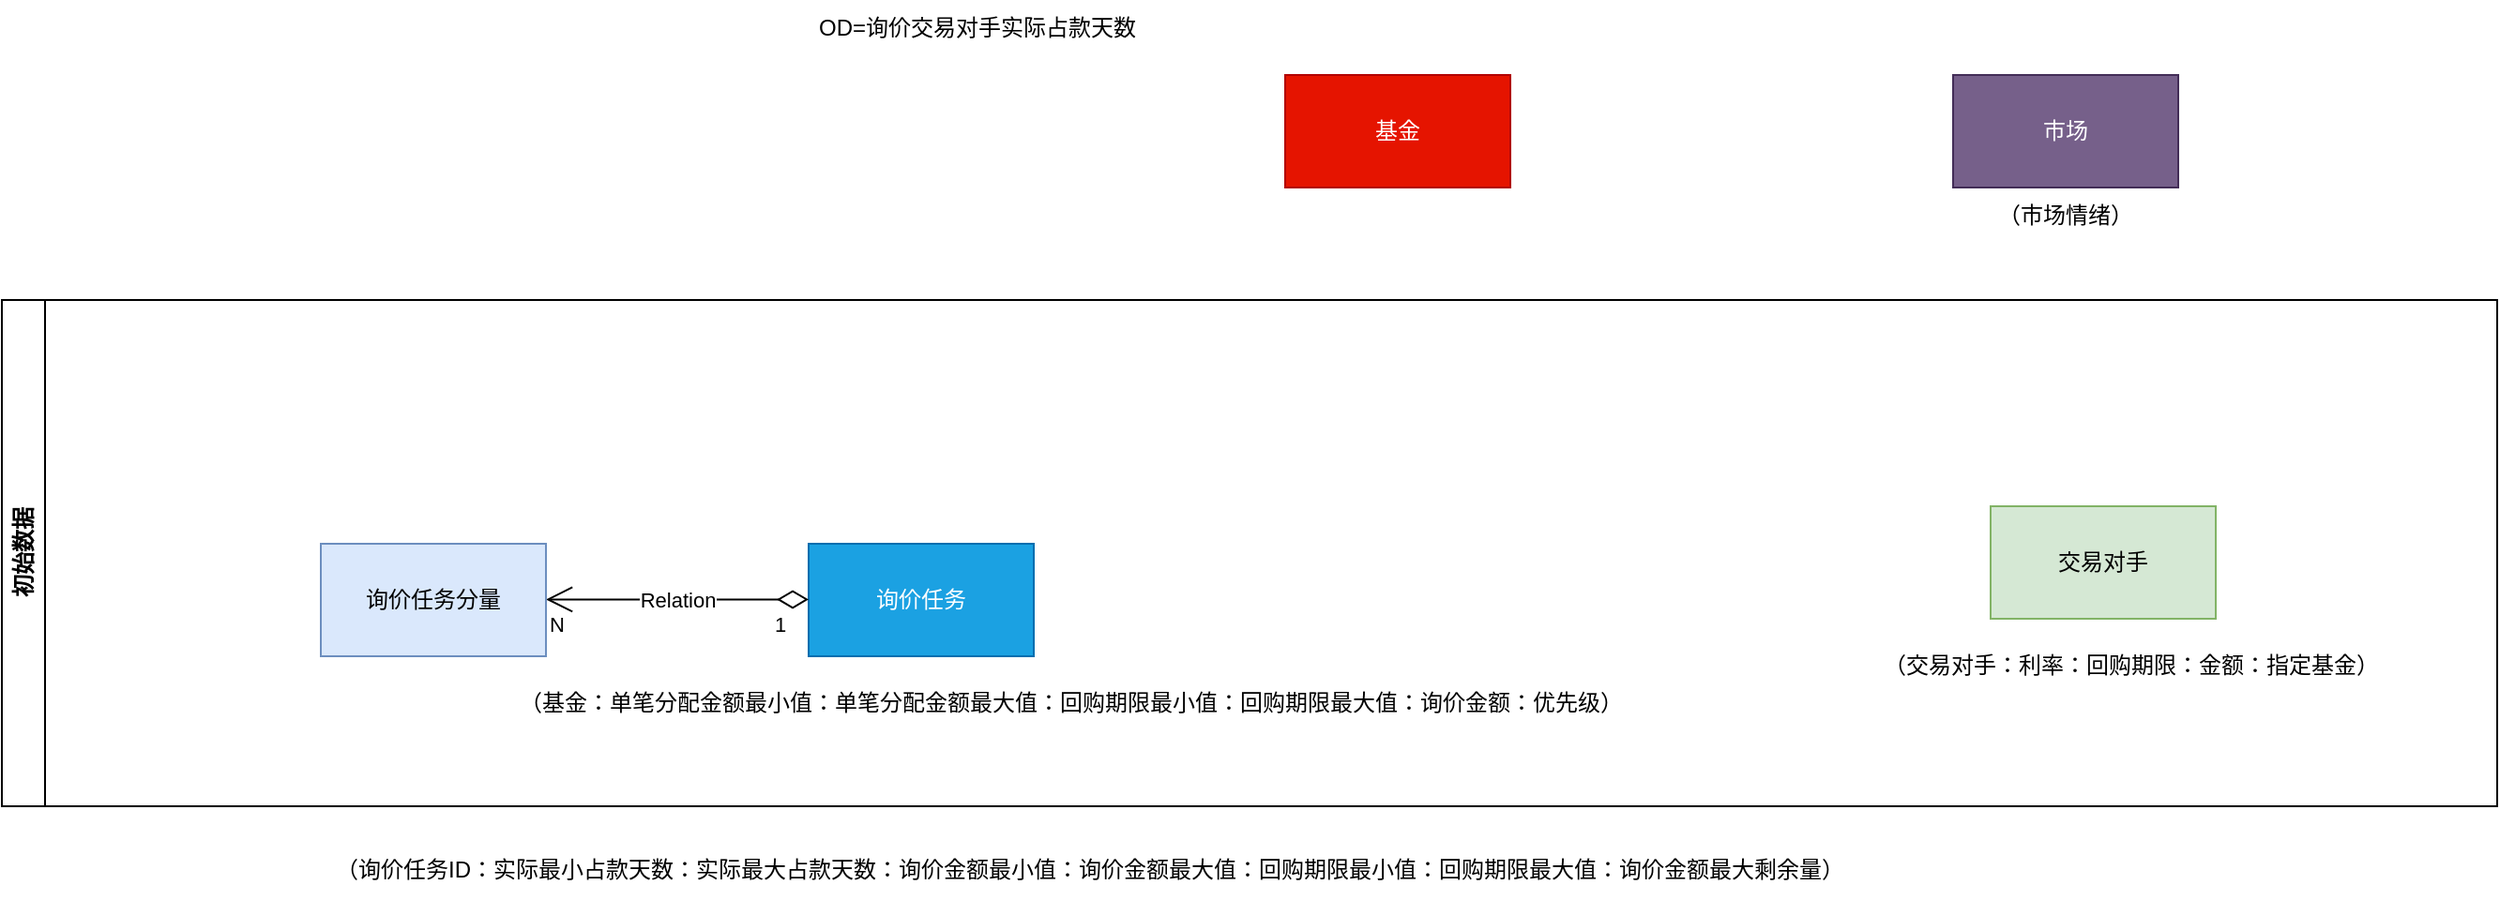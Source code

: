 <mxfile version="21.7.4" type="github">
  <diagram name="第 1 页" id="x_bTeJKKa33n8SwNwRoZ">
    <mxGraphModel dx="2555" dy="932" grid="1" gridSize="10" guides="1" tooltips="1" connect="1" arrows="1" fold="1" page="1" pageScale="1" pageWidth="827" pageHeight="1169" math="0" shadow="0">
      <root>
        <mxCell id="0" />
        <mxCell id="1" parent="0" />
        <mxCell id="mna81Xxy5MV_5b3Kb8om-2" value="OD=询价交易对手实际占款天数&lt;br&gt;" style="text;html=1;strokeColor=none;fillColor=none;align=center;verticalAlign=middle;whiteSpace=wrap;rounded=0;" vertex="1" parent="1">
          <mxGeometry x="80" y="120" width="220" height="30" as="geometry" />
        </mxCell>
        <mxCell id="mna81Xxy5MV_5b3Kb8om-3" value="询价任务" style="rounded=0;whiteSpace=wrap;html=1;fillColor=#1ba1e2;strokeColor=#006EAF;fontColor=#ffffff;" vertex="1" parent="1">
          <mxGeometry x="100" y="410" width="120" height="60" as="geometry" />
        </mxCell>
        <mxCell id="mna81Xxy5MV_5b3Kb8om-4" value="Relation" style="endArrow=open;html=1;endSize=12;startArrow=diamondThin;startSize=14;startFill=0;edgeStyle=orthogonalEdgeStyle;rounded=0;entryX=1;entryY=0.5;entryDx=0;entryDy=0;" edge="1" parent="1">
          <mxGeometry relative="1" as="geometry">
            <mxPoint x="100" y="439.74" as="sourcePoint" />
            <mxPoint x="-40" y="439.74" as="targetPoint" />
          </mxGeometry>
        </mxCell>
        <mxCell id="mna81Xxy5MV_5b3Kb8om-5" value="1" style="edgeLabel;resizable=0;html=1;align=left;verticalAlign=top;" connectable="0" vertex="1" parent="mna81Xxy5MV_5b3Kb8om-4">
          <mxGeometry x="-1" relative="1" as="geometry">
            <mxPoint x="-20" as="offset" />
          </mxGeometry>
        </mxCell>
        <mxCell id="mna81Xxy5MV_5b3Kb8om-6" value="N" style="edgeLabel;resizable=0;html=1;align=right;verticalAlign=top;" connectable="0" vertex="1" parent="mna81Xxy5MV_5b3Kb8om-4">
          <mxGeometry x="1" relative="1" as="geometry">
            <mxPoint x="10" as="offset" />
          </mxGeometry>
        </mxCell>
        <mxCell id="mna81Xxy5MV_5b3Kb8om-7" value="询价任务分量" style="rounded=0;whiteSpace=wrap;html=1;fillColor=#dae8fc;strokeColor=#6c8ebf;" vertex="1" parent="1">
          <mxGeometry x="-160" y="410" width="120" height="60" as="geometry" />
        </mxCell>
        <mxCell id="mna81Xxy5MV_5b3Kb8om-10" value="初始数据" style="swimlane;horizontal=0;whiteSpace=wrap;html=1;" vertex="1" parent="1">
          <mxGeometry x="-330" y="280" width="1330" height="270" as="geometry" />
        </mxCell>
        <mxCell id="mna81Xxy5MV_5b3Kb8om-27" value="（基金：单笔分配金额最小值：单笔分配金额最大值：回购期限最小值：回购期限最大值：询价金额：优先级）" style="text;html=1;strokeColor=none;fillColor=none;align=center;verticalAlign=middle;whiteSpace=wrap;rounded=0;" vertex="1" parent="mna81Xxy5MV_5b3Kb8om-10">
          <mxGeometry x="270" y="200" width="600" height="30" as="geometry" />
        </mxCell>
        <mxCell id="mna81Xxy5MV_5b3Kb8om-8" value="交易对手" style="rounded=0;whiteSpace=wrap;html=1;fillColor=#d5e8d4;strokeColor=#82b366;" vertex="1" parent="mna81Xxy5MV_5b3Kb8om-10">
          <mxGeometry x="1060" y="110" width="120" height="60" as="geometry" />
        </mxCell>
        <mxCell id="mna81Xxy5MV_5b3Kb8om-26" value="（交易对手：利率：回购期限：金额：指定基金）" style="text;html=1;strokeColor=none;fillColor=none;align=center;verticalAlign=middle;whiteSpace=wrap;rounded=0;" vertex="1" parent="mna81Xxy5MV_5b3Kb8om-10">
          <mxGeometry x="980" y="180" width="310" height="30" as="geometry" />
        </mxCell>
        <mxCell id="mna81Xxy5MV_5b3Kb8om-29" value="（询价任务ID：实际最小占款天数：实际最大占款天数：询价金额最小值：询价金额最大值：回购期限最小值：回购期限最大值：询价金额最大剩余量）" style="text;html=1;strokeColor=none;fillColor=none;align=center;verticalAlign=middle;whiteSpace=wrap;rounded=0;" vertex="1" parent="1">
          <mxGeometry x="-160" y="569" width="820" height="30" as="geometry" />
        </mxCell>
        <mxCell id="mna81Xxy5MV_5b3Kb8om-30" value="基金" style="rounded=0;whiteSpace=wrap;html=1;fillColor=#e51400;fontColor=#ffffff;strokeColor=#B20000;" vertex="1" parent="1">
          <mxGeometry x="354" y="160" width="120" height="60" as="geometry" />
        </mxCell>
        <mxCell id="mna81Xxy5MV_5b3Kb8om-31" value="市场" style="rounded=0;whiteSpace=wrap;html=1;fillColor=#76608a;fontColor=#ffffff;strokeColor=#432D57;" vertex="1" parent="1">
          <mxGeometry x="710" y="160" width="120" height="60" as="geometry" />
        </mxCell>
        <mxCell id="mna81Xxy5MV_5b3Kb8om-32" value="（市场情绪）" style="text;html=1;strokeColor=none;fillColor=none;align=center;verticalAlign=middle;whiteSpace=wrap;rounded=0;" vertex="1" parent="1">
          <mxGeometry x="730" y="220" width="80" height="30" as="geometry" />
        </mxCell>
      </root>
    </mxGraphModel>
  </diagram>
</mxfile>
